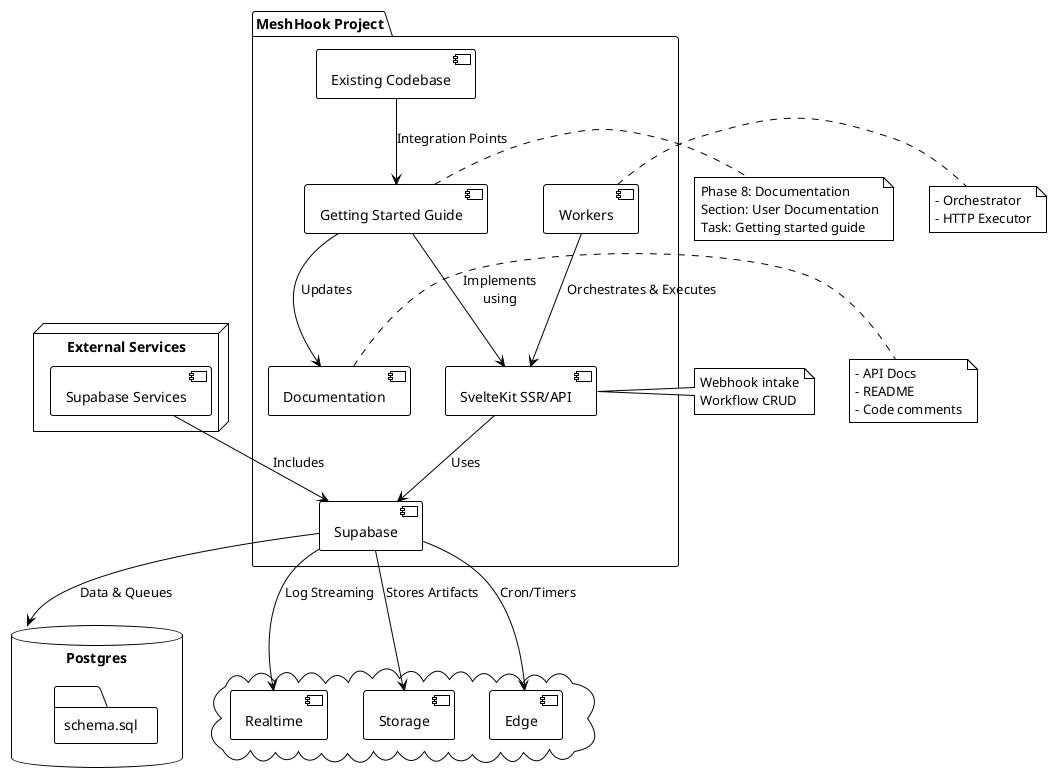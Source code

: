 @startuml
!theme plain

package "MeshHook Project" {
    [Getting Started Guide] as Guide
    [Existing Codebase] as Codebase
    [SvelteKit SSR/API] as SvelteKit
    [Supabase] as Supabase
    [Workers] as Workers
    [Documentation] as Documentation
}

database "Postgres" as Postgres {
    folder "schema.sql" as Schema
}

cloud {
    [Realtime] as Realtime
    [Storage] as Storage
    [Edge] as Edge
}

node "External Services" {
    [Supabase Services] as ExtSupabase
}

[Guide] --> [SvelteKit] : Implements\nusing
[Guide] --> [Documentation] : Updates
[SvelteKit] --> [Supabase] : Uses
[Supabase] --> [Postgres] : Data & Queues
[Supabase] --> [Realtime] : Log Streaming
[Supabase] --> [Storage] : Stores Artifacts
[Supabase] --> [Edge] : Cron/Timers
[Workers] --> [SvelteKit] : Orchestrates & Executes
[Codebase] --> [Guide] : Integration Points
[ExtSupabase] --> [Supabase] : Includes

note right of [Guide]
  Phase 8: Documentation
  Section: User Documentation
  Task: Getting started guide
end note

note right of [SvelteKit]
  Webhook intake
  Workflow CRUD
end note

note right of [Workers]
  - Orchestrator
  - HTTP Executor
end note

note right of [Documentation]
  - API Docs
  - README
  - Code comments
end note

@enduml